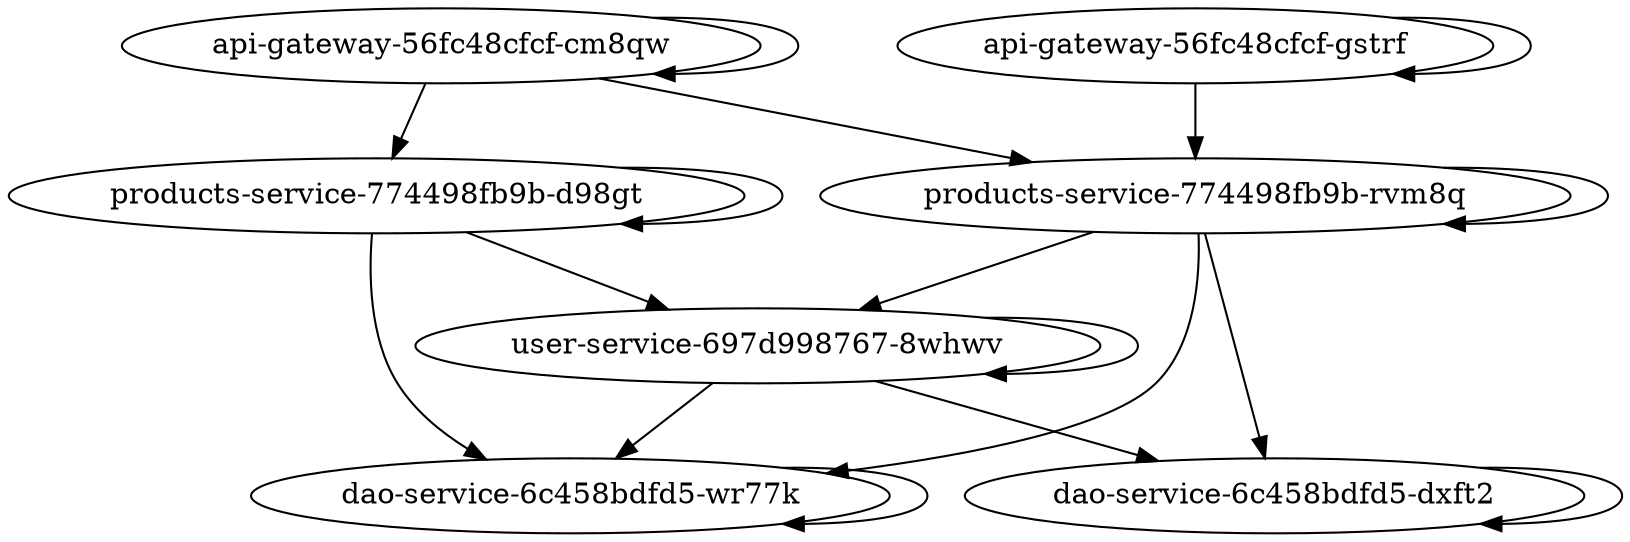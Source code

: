 digraph {
	"api-gateway-56fc48cfcf-cm8qw" -> "api-gateway-56fc48cfcf-cm8qw" [label=""]
	"api-gateway-56fc48cfcf-cm8qw" -> "products-service-774498fb9b-d98gt" [label=""]
	"api-gateway-56fc48cfcf-cm8qw" -> "products-service-774498fb9b-rvm8q" [label=""]
	"api-gateway-56fc48cfcf-gstrf" -> "api-gateway-56fc48cfcf-gstrf" [label=""]
	"api-gateway-56fc48cfcf-gstrf" -> "products-service-774498fb9b-rvm8q" [label=""]
	"dao-service-6c458bdfd5-dxft2" -> "dao-service-6c458bdfd5-dxft2" [label=""]
	"dao-service-6c458bdfd5-wr77k" -> "dao-service-6c458bdfd5-wr77k" [label=""]
	"products-service-774498fb9b-d98gt" -> "dao-service-6c458bdfd5-wr77k" [label=""]
	"products-service-774498fb9b-d98gt" -> "products-service-774498fb9b-d98gt" [label=""]
	"products-service-774498fb9b-d98gt" -> "user-service-697d998767-8whwv" [label=""]
	"products-service-774498fb9b-rvm8q" -> "dao-service-6c458bdfd5-dxft2" [label=""]
	"products-service-774498fb9b-rvm8q" -> "dao-service-6c458bdfd5-wr77k" [label=""]
	"products-service-774498fb9b-rvm8q" -> "products-service-774498fb9b-rvm8q" [label=""]
	"products-service-774498fb9b-rvm8q" -> "user-service-697d998767-8whwv" [label=""]
	"user-service-697d998767-8whwv" -> "dao-service-6c458bdfd5-dxft2" [label=""]
	"user-service-697d998767-8whwv" -> "dao-service-6c458bdfd5-wr77k" [label=""]
	"user-service-697d998767-8whwv" -> "user-service-697d998767-8whwv" [label=""]
}
